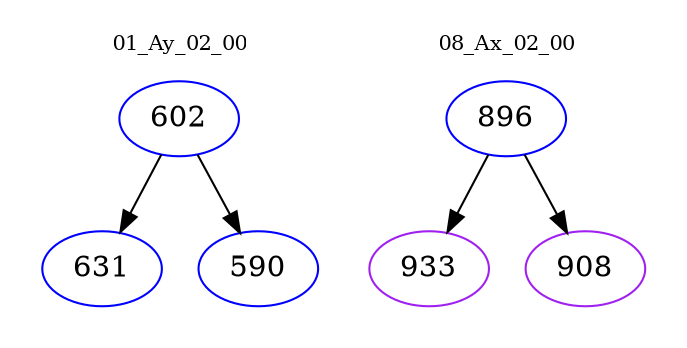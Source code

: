 digraph{
subgraph cluster_0 {
color = white
label = "01_Ay_02_00";
fontsize=10;
T0_602 [label="602", color="blue"]
T0_602 -> T0_631 [color="black"]
T0_631 [label="631", color="blue"]
T0_602 -> T0_590 [color="black"]
T0_590 [label="590", color="blue"]
}
subgraph cluster_1 {
color = white
label = "08_Ax_02_00";
fontsize=10;
T1_896 [label="896", color="blue"]
T1_896 -> T1_933 [color="black"]
T1_933 [label="933", color="purple"]
T1_896 -> T1_908 [color="black"]
T1_908 [label="908", color="purple"]
}
}
